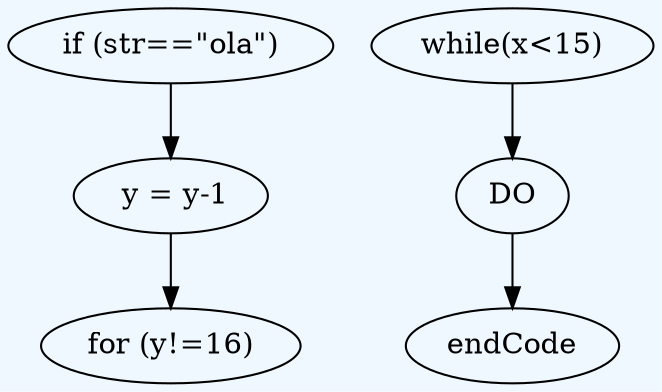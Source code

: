 digraph grammar {
	graph [bgcolor=aliceblue rankdir=TB]
	" y = y-1" -> "for (y!=16)"
	"if (str==\"ola\")" -> " y = y-1"
	"while(x<15)" -> DO
	DO -> endCode
}
